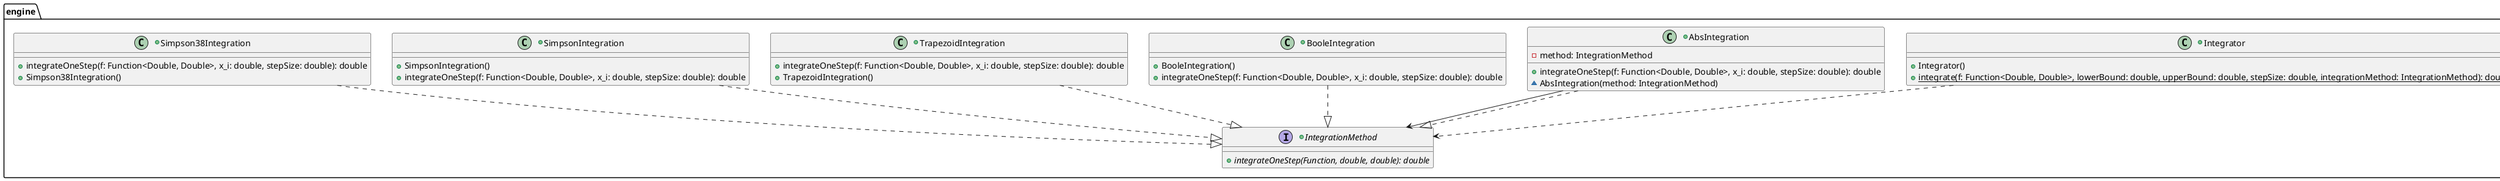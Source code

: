 @startuml
'Generated by linter project
'Certain abstract methods and enum methods do not have paramater names available
'Inner classes, Exceptions, and Generic/Paramaterized classes are unsupported
'There may also be the occasional mysterious missing type paramater or return type or dependency

package engine {
	+class Integrator {
		+Integrator()
		+{static} integrate(f: Function<Double, Double>, lowerBound: double, upperBound: double, stepSize: double, integrationMethod: IntegrationMethod): double
	}
	+class AbsIntegration {
		-method: IntegrationMethod
		+integrateOneStep(f: Function<Double, Double>, x_i: double, stepSize: double): double
		~AbsIntegration(method: IntegrationMethod)
	}
	+interface IntegrationMethod {
		+{abstract} integrateOneStep(Function, double, double): double
	}
	+class BooleIntegration {
		+BooleIntegration()
		+integrateOneStep(f: Function<Double, Double>, x_i: double, stepSize: double): double
	}
	+class TrapezoidIntegration {
		+integrateOneStep(f: Function<Double, Double>, x_i: double, stepSize: double): double
		+TrapezoidIntegration()
	}
	+class SimpsonIntegration {
		+SimpsonIntegration()
		+integrateOneStep(f: Function<Double, Double>, x_i: double, stepSize: double): double
	}
	+class Simpson38Integration {
		+integrateOneStep(f: Function<Double, Double>, x_i: double, stepSize: double): double
		+Simpson38Integration()
	}
 }
engine.SimpsonIntegration ..|> engine.IntegrationMethod
engine.AbsIntegration --> engine.IntegrationMethod
engine.AbsIntegration ..|> engine.IntegrationMethod
engine.Simpson38Integration ..|> engine.IntegrationMethod
engine.TrapezoidIntegration ..|> engine.IntegrationMethod
engine.Integrator ..> engine.IntegrationMethod
engine.BooleIntegration ..|> engine.IntegrationMethod
@enduml